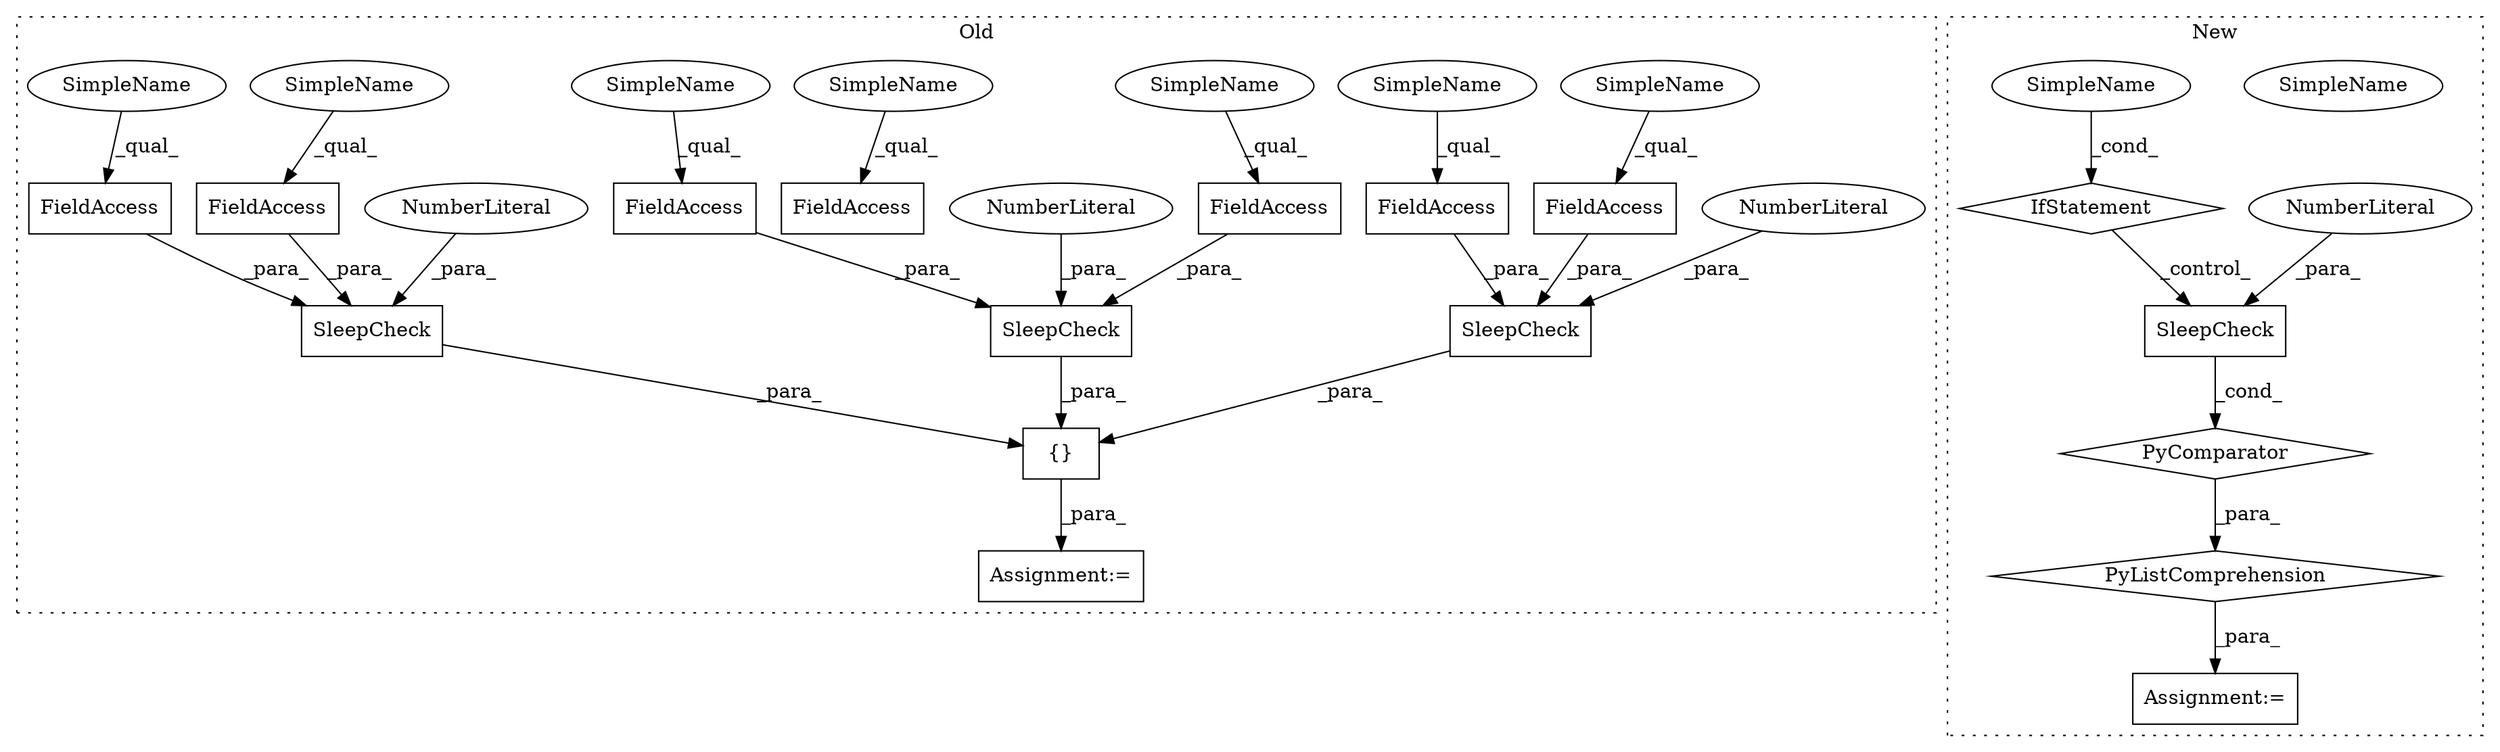 digraph G {
subgraph cluster0 {
1 [label="SleepCheck" a="32" s="8534,8575" l="11,1" shape="box"];
3 [label="{}" a="4" s="8361,8576" l="1,1" shape="box"];
5 [label="NumberLiteral" a="34" s="8545" l="3" shape="ellipse"];
6 [label="FieldAccess" a="22" s="8561" l="14" shape="box"];
7 [label="FieldAccess" a="22" s="8549" l="11" shape="box"];
8 [label="FieldAccess" a="22" s="8377" l="11" shape="box"];
9 [label="FieldAccess" a="22" s="8420" l="11" shape="box"];
10 [label="FieldAccess" a="22" s="8674" l="11" shape="box"];
11 [label="FieldAccess" a="22" s="8432" l="14" shape="box"];
12 [label="FieldAccess" a="22" s="8389" l="14" shape="box"];
13 [label="SleepCheck" a="32" s="8405,8446" l="11,1" shape="box"];
14 [label="NumberLiteral" a="34" s="8416" l="3" shape="ellipse"];
15 [label="SleepCheck" a="32" s="8362,8403" l="11,1" shape="box"];
16 [label="NumberLiteral" a="34" s="8373" l="3" shape="ellipse"];
20 [label="Assignment:=" a="7" s="8343" l="1" shape="box"];
23 [label="SimpleName" a="42" s="8420" l="4" shape="ellipse"];
24 [label="SimpleName" a="42" s="8377" l="4" shape="ellipse"];
25 [label="SimpleName" a="42" s="8674" l="4" shape="ellipse"];
26 [label="SimpleName" a="42" s="8389" l="4" shape="ellipse"];
27 [label="SimpleName" a="42" s="8549" l="4" shape="ellipse"];
28 [label="SimpleName" a="42" s="8561" l="4" shape="ellipse"];
29 [label="SimpleName" a="42" s="8432" l="4" shape="ellipse"];
label = "Old";
style="dotted";
}
subgraph cluster1 {
2 [label="SleepCheck" a="32" s="7821,7835" l="11,1" shape="box"];
4 [label="NumberLiteral" a="34" s="7832" l="3" shape="ellipse"];
17 [label="PyComparator" a="113" s="7894" l="24" shape="diamond"];
18 [label="IfStatement" a="25" s="7894" l="24" shape="diamond"];
19 [label="SimpleName" a="42" s="7913" l="5" shape="ellipse"];
21 [label="Assignment:=" a="7" s="7809" l="12" shape="box"];
22 [label="PyListComprehension" a="109" s="7821" l="105" shape="diamond"];
30 [label="SimpleName" a="42" s="7913" l="5" shape="ellipse"];
label = "New";
style="dotted";
}
1 -> 3 [label="_para_"];
2 -> 17 [label="_cond_"];
3 -> 20 [label="_para_"];
4 -> 2 [label="_para_"];
5 -> 1 [label="_para_"];
6 -> 1 [label="_para_"];
7 -> 1 [label="_para_"];
8 -> 15 [label="_para_"];
9 -> 13 [label="_para_"];
11 -> 13 [label="_para_"];
12 -> 15 [label="_para_"];
13 -> 3 [label="_para_"];
14 -> 13 [label="_para_"];
15 -> 3 [label="_para_"];
16 -> 15 [label="_para_"];
17 -> 22 [label="_para_"];
18 -> 2 [label="_control_"];
22 -> 21 [label="_para_"];
23 -> 9 [label="_qual_"];
24 -> 8 [label="_qual_"];
25 -> 10 [label="_qual_"];
26 -> 12 [label="_qual_"];
27 -> 7 [label="_qual_"];
28 -> 6 [label="_qual_"];
29 -> 11 [label="_qual_"];
30 -> 18 [label="_cond_"];
}